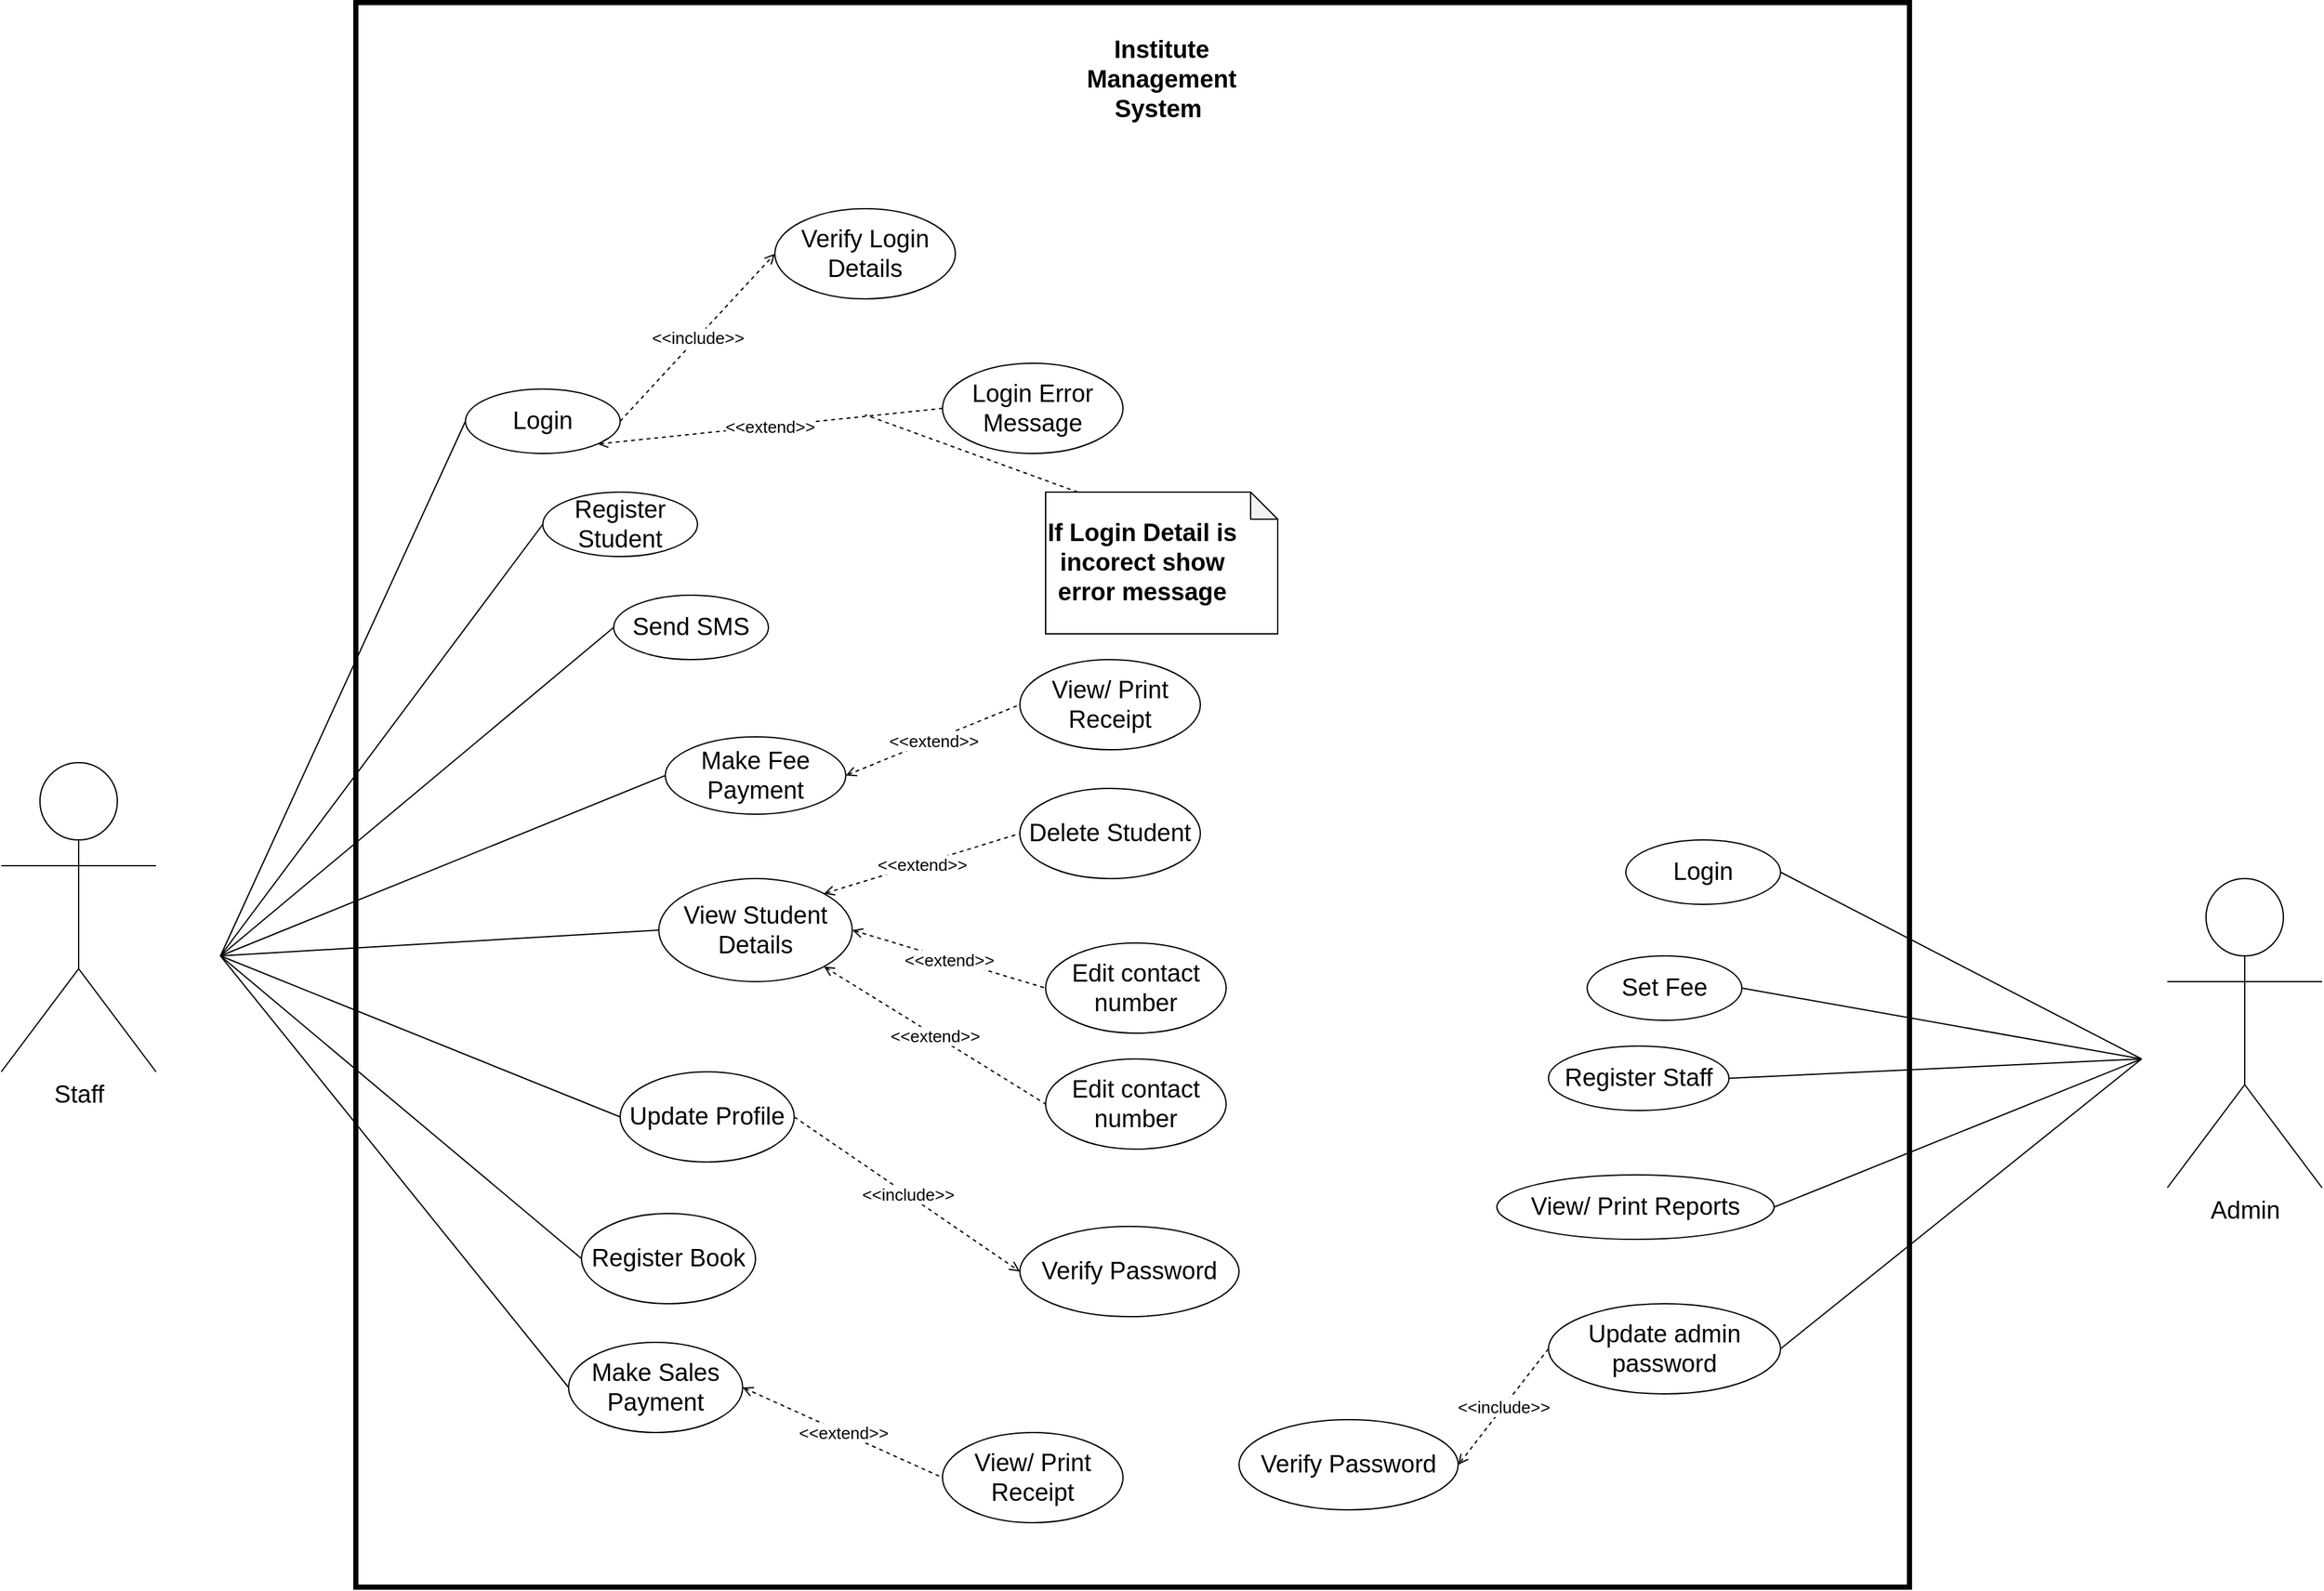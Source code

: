 <mxfile version="13.10.9" type="browser"><diagram id="mHRtKODX9TUVHRZE8CTt" name="Page-1"><mxGraphModel dx="2076" dy="2146" grid="1" gridSize="10" guides="1" tooltips="1" connect="1" arrows="1" fold="1" page="1" pageScale="1" pageWidth="850" pageHeight="1100" math="0" shadow="0"><root><mxCell id="0"/><mxCell id="1" parent="0"/><mxCell id="7YDgDXr7O-cKCUIcfBvk-2" value="" style="rounded=0;whiteSpace=wrap;html=1;labelBorderColor=#000000;strokeWidth=4;" vertex="1" parent="1"><mxGeometry x="315" y="-100" width="1205" height="1230" as="geometry"/></mxCell><mxCell id="7YDgDXr7O-cKCUIcfBvk-3" value="Institute Management System&amp;nbsp;" style="text;html=1;strokeColor=none;fillColor=none;align=center;verticalAlign=middle;whiteSpace=wrap;rounded=0;fontSize=19;fontStyle=1" vertex="1" parent="1"><mxGeometry x="920" y="-50" width="40" height="20" as="geometry"/></mxCell><mxCell id="7YDgDXr7O-cKCUIcfBvk-4" value="Login" style="ellipse;whiteSpace=wrap;html=1;fontSize=19;" vertex="1" parent="1"><mxGeometry x="400" y="200" width="120" height="50" as="geometry"/></mxCell><mxCell id="7YDgDXr7O-cKCUIcfBvk-8" value="Send SMS" style="ellipse;whiteSpace=wrap;html=1;fontSize=19;" vertex="1" parent="1"><mxGeometry x="515" y="360" width="120" height="50" as="geometry"/></mxCell><mxCell id="7YDgDXr7O-cKCUIcfBvk-9" value="Make Fee Payment" style="ellipse;whiteSpace=wrap;html=1;fontSize=19;" vertex="1" parent="1"><mxGeometry x="555" y="470" width="140" height="60" as="geometry"/></mxCell><mxCell id="7YDgDXr7O-cKCUIcfBvk-12" value="View Student Details" style="ellipse;whiteSpace=wrap;html=1;fontSize=19;" vertex="1" parent="1"><mxGeometry x="550" y="580" width="150" height="80" as="geometry"/></mxCell><mxCell id="7YDgDXr7O-cKCUIcfBvk-13" value="Register Student" style="ellipse;whiteSpace=wrap;html=1;fontSize=19;" vertex="1" parent="1"><mxGeometry x="460" y="280" width="120" height="50" as="geometry"/></mxCell><mxCell id="7YDgDXr7O-cKCUIcfBvk-14" value="Update Profile" style="ellipse;whiteSpace=wrap;html=1;fontSize=19;" vertex="1" parent="1"><mxGeometry x="520" y="730" width="135" height="70" as="geometry"/></mxCell><mxCell id="7YDgDXr7O-cKCUIcfBvk-15" value="Register Book" style="ellipse;whiteSpace=wrap;html=1;fontSize=19;" vertex="1" parent="1"><mxGeometry x="490" y="840" width="135" height="70" as="geometry"/></mxCell><mxCell id="7YDgDXr7O-cKCUIcfBvk-17" value="Make Sales Payment" style="ellipse;whiteSpace=wrap;html=1;fontSize=19;" vertex="1" parent="1"><mxGeometry x="480" y="940" width="135" height="70" as="geometry"/></mxCell><mxCell id="7YDgDXr7O-cKCUIcfBvk-18" value="Login" style="ellipse;whiteSpace=wrap;html=1;fontSize=19;" vertex="1" parent="1"><mxGeometry x="1300" y="550" width="120" height="50" as="geometry"/></mxCell><mxCell id="7YDgDXr7O-cKCUIcfBvk-19" value="Set Fee" style="ellipse;whiteSpace=wrap;html=1;fontSize=19;" vertex="1" parent="1"><mxGeometry x="1270" y="640" width="120" height="50" as="geometry"/></mxCell><mxCell id="7YDgDXr7O-cKCUIcfBvk-20" value="Register Staff" style="ellipse;whiteSpace=wrap;html=1;fontSize=19;" vertex="1" parent="1"><mxGeometry x="1240" y="710" width="140" height="50" as="geometry"/></mxCell><mxCell id="7YDgDXr7O-cKCUIcfBvk-21" value="View/ Print Reports" style="ellipse;whiteSpace=wrap;html=1;fontSize=19;" vertex="1" parent="1"><mxGeometry x="1200" y="810" width="215" height="50" as="geometry"/></mxCell><mxCell id="7YDgDXr7O-cKCUIcfBvk-27" style="rounded=0;orthogonalLoop=1;jettySize=auto;html=1;entryX=0;entryY=0.5;entryDx=0;entryDy=0;fontSize=19;endArrow=none;endFill=0;" edge="1" parent="1" target="7YDgDXr7O-cKCUIcfBvk-4"><mxGeometry relative="1" as="geometry"><mxPoint x="210" y="640" as="sourcePoint"/></mxGeometry></mxCell><mxCell id="7YDgDXr7O-cKCUIcfBvk-22" value="Staff" style="shape=umlActor;verticalLabelPosition=bottom;verticalAlign=top;html=1;outlineConnect=0;fontSize=19;" vertex="1" parent="1"><mxGeometry x="40" y="490" width="120" height="240" as="geometry"/></mxCell><mxCell id="7YDgDXr7O-cKCUIcfBvk-24" value="Admin" style="shape=umlActor;verticalLabelPosition=bottom;verticalAlign=top;html=1;outlineConnect=0;fontSize=19;" vertex="1" parent="1"><mxGeometry x="1720" y="580" width="120" height="240" as="geometry"/></mxCell><mxCell id="7YDgDXr7O-cKCUIcfBvk-28" style="rounded=0;orthogonalLoop=1;jettySize=auto;html=1;fontSize=19;endArrow=none;endFill=0;entryX=0;entryY=0.5;entryDx=0;entryDy=0;" edge="1" parent="1" target="7YDgDXr7O-cKCUIcfBvk-13"><mxGeometry relative="1" as="geometry"><mxPoint x="210" y="640" as="sourcePoint"/><mxPoint x="425" y="365" as="targetPoint"/></mxGeometry></mxCell><mxCell id="7YDgDXr7O-cKCUIcfBvk-29" style="rounded=0;orthogonalLoop=1;jettySize=auto;html=1;fontSize=19;endArrow=none;endFill=0;entryX=0;entryY=0.5;entryDx=0;entryDy=0;" edge="1" parent="1" target="7YDgDXr7O-cKCUIcfBvk-8"><mxGeometry relative="1" as="geometry"><mxPoint x="210" y="640" as="sourcePoint"/><mxPoint x="470" y="315" as="targetPoint"/></mxGeometry></mxCell><mxCell id="7YDgDXr7O-cKCUIcfBvk-30" style="rounded=0;orthogonalLoop=1;jettySize=auto;html=1;fontSize=19;endArrow=none;endFill=0;entryX=0;entryY=0.5;entryDx=0;entryDy=0;" edge="1" parent="1" target="7YDgDXr7O-cKCUIcfBvk-9"><mxGeometry relative="1" as="geometry"><mxPoint x="210" y="640" as="sourcePoint"/><mxPoint x="525" y="395" as="targetPoint"/></mxGeometry></mxCell><mxCell id="7YDgDXr7O-cKCUIcfBvk-31" style="rounded=0;orthogonalLoop=1;jettySize=auto;html=1;fontSize=19;endArrow=none;endFill=0;entryX=0;entryY=0.5;entryDx=0;entryDy=0;" edge="1" parent="1" target="7YDgDXr7O-cKCUIcfBvk-12"><mxGeometry relative="1" as="geometry"><mxPoint x="210" y="640" as="sourcePoint"/><mxPoint x="555" y="490" as="targetPoint"/></mxGeometry></mxCell><mxCell id="7YDgDXr7O-cKCUIcfBvk-33" style="rounded=0;orthogonalLoop=1;jettySize=auto;html=1;fontSize=19;endArrow=none;endFill=0;entryX=0;entryY=0.5;entryDx=0;entryDy=0;" edge="1" parent="1" target="7YDgDXr7O-cKCUIcfBvk-14"><mxGeometry relative="1" as="geometry"><mxPoint x="210" y="640" as="sourcePoint"/><mxPoint x="550" y="675" as="targetPoint"/></mxGeometry></mxCell><mxCell id="7YDgDXr7O-cKCUIcfBvk-34" style="rounded=0;orthogonalLoop=1;jettySize=auto;html=1;fontSize=19;endArrow=none;endFill=0;entryX=0;entryY=0.5;entryDx=0;entryDy=0;" edge="1" parent="1" target="7YDgDXr7O-cKCUIcfBvk-15"><mxGeometry relative="1" as="geometry"><mxPoint x="210" y="640" as="sourcePoint"/><mxPoint x="530" y="775.0" as="targetPoint"/></mxGeometry></mxCell><mxCell id="7YDgDXr7O-cKCUIcfBvk-36" style="rounded=0;orthogonalLoop=1;jettySize=auto;html=1;fontSize=19;endArrow=none;endFill=0;entryX=0;entryY=0.5;entryDx=0;entryDy=0;" edge="1" parent="1" target="7YDgDXr7O-cKCUIcfBvk-17"><mxGeometry relative="1" as="geometry"><mxPoint x="210" y="640" as="sourcePoint"/><mxPoint x="470" y="955.0" as="targetPoint"/></mxGeometry></mxCell><mxCell id="7YDgDXr7O-cKCUIcfBvk-37" style="rounded=0;orthogonalLoop=1;jettySize=auto;html=1;fontSize=19;endArrow=none;endFill=0;exitX=1;exitY=0.5;exitDx=0;exitDy=0;" edge="1" parent="1" source="7YDgDXr7O-cKCUIcfBvk-18"><mxGeometry relative="1" as="geometry"><mxPoint x="1495" y="580" as="sourcePoint"/><mxPoint x="1700" y="720" as="targetPoint"/></mxGeometry></mxCell><mxCell id="7YDgDXr7O-cKCUIcfBvk-38" style="rounded=0;orthogonalLoop=1;jettySize=auto;html=1;fontSize=19;endArrow=none;endFill=0;exitX=1;exitY=0.5;exitDx=0;exitDy=0;" edge="1" parent="1" source="7YDgDXr7O-cKCUIcfBvk-19"><mxGeometry relative="1" as="geometry"><mxPoint x="1430" y="585" as="sourcePoint"/><mxPoint x="1700" y="720" as="targetPoint"/></mxGeometry></mxCell><mxCell id="7YDgDXr7O-cKCUIcfBvk-39" style="rounded=0;orthogonalLoop=1;jettySize=auto;html=1;fontSize=19;endArrow=none;endFill=0;exitX=1;exitY=0.5;exitDx=0;exitDy=0;" edge="1" parent="1" source="7YDgDXr7O-cKCUIcfBvk-20"><mxGeometry relative="1" as="geometry"><mxPoint x="1400" y="675" as="sourcePoint"/><mxPoint x="1700" y="720" as="targetPoint"/></mxGeometry></mxCell><mxCell id="7YDgDXr7O-cKCUIcfBvk-40" style="rounded=0;orthogonalLoop=1;jettySize=auto;html=1;fontSize=19;endArrow=none;endFill=0;exitX=1;exitY=0.5;exitDx=0;exitDy=0;" edge="1" parent="1" source="7YDgDXr7O-cKCUIcfBvk-21"><mxGeometry relative="1" as="geometry"><mxPoint x="1390" y="745.0" as="sourcePoint"/><mxPoint x="1700" y="720" as="targetPoint"/></mxGeometry></mxCell><mxCell id="7YDgDXr7O-cKCUIcfBvk-41" style="edgeStyle=none;rounded=0;orthogonalLoop=1;jettySize=auto;html=1;exitX=0.25;exitY=1;exitDx=0;exitDy=0;endArrow=none;endFill=0;fontSize=19;" edge="1" parent="1" source="7YDgDXr7O-cKCUIcfBvk-3" target="7YDgDXr7O-cKCUIcfBvk-3"><mxGeometry relative="1" as="geometry"/></mxCell><mxCell id="7YDgDXr7O-cKCUIcfBvk-44" value="Verify Login Details" style="ellipse;whiteSpace=wrap;html=1;fontSize=19;" vertex="1" parent="1"><mxGeometry x="640" y="60" width="140" height="70" as="geometry"/></mxCell><mxCell id="7YDgDXr7O-cKCUIcfBvk-51" value="" style="endArrow=open;html=1;dashed=1;fontSize=19;entryX=0;entryY=0.5;entryDx=0;entryDy=0;exitX=1;exitY=0.5;exitDx=0;exitDy=0;endFill=0;" edge="1" parent="1" source="7YDgDXr7O-cKCUIcfBvk-4" target="7YDgDXr7O-cKCUIcfBvk-44"><mxGeometry relative="1" as="geometry"><mxPoint x="590" y="200" as="sourcePoint"/><mxPoint x="690" y="200" as="targetPoint"/></mxGeometry></mxCell><mxCell id="7YDgDXr7O-cKCUIcfBvk-52" value="&amp;lt;&amp;lt;include&amp;gt;&amp;gt;" style="edgeLabel;resizable=0;html=1;align=center;verticalAlign=middle;fontSize=13;" connectable="0" vertex="1" parent="7YDgDXr7O-cKCUIcfBvk-51"><mxGeometry relative="1" as="geometry"/></mxCell><mxCell id="7YDgDXr7O-cKCUIcfBvk-53" value="Login Error Message" style="ellipse;whiteSpace=wrap;html=1;fontSize=19;" vertex="1" parent="1"><mxGeometry x="770" y="180" width="140" height="70" as="geometry"/></mxCell><mxCell id="7YDgDXr7O-cKCUIcfBvk-54" value="" style="endArrow=none;html=1;dashed=1;fontSize=19;entryX=0;entryY=0.5;entryDx=0;entryDy=0;exitX=1;exitY=1;exitDx=0;exitDy=0;endFill=0;startArrow=open;startFill=0;" edge="1" parent="1" source="7YDgDXr7O-cKCUIcfBvk-4" target="7YDgDXr7O-cKCUIcfBvk-53"><mxGeometry relative="1" as="geometry"><mxPoint x="595" y="360" as="sourcePoint"/><mxPoint x="815" y="290" as="targetPoint"/></mxGeometry></mxCell><mxCell id="7YDgDXr7O-cKCUIcfBvk-55" value="&amp;lt;&amp;lt;extend&amp;gt;&amp;gt;" style="edgeLabel;resizable=0;html=1;align=center;verticalAlign=middle;fontSize=13;" connectable="0" vertex="1" parent="7YDgDXr7O-cKCUIcfBvk-54"><mxGeometry relative="1" as="geometry"/></mxCell><mxCell id="7YDgDXr7O-cKCUIcfBvk-56" value="View/ Print Receipt" style="ellipse;whiteSpace=wrap;html=1;fontSize=19;" vertex="1" parent="1"><mxGeometry x="830" y="410" width="140" height="70" as="geometry"/></mxCell><mxCell id="7YDgDXr7O-cKCUIcfBvk-57" value="" style="endArrow=none;html=1;dashed=1;fontSize=19;entryX=0;entryY=0.5;entryDx=0;entryDy=0;exitX=1;exitY=0.5;exitDx=0;exitDy=0;endFill=0;startArrow=open;startFill=0;" edge="1" target="7YDgDXr7O-cKCUIcfBvk-56" parent="1" source="7YDgDXr7O-cKCUIcfBvk-9"><mxGeometry relative="1" as="geometry"><mxPoint x="512.677" y="252.573" as="sourcePoint"/><mxPoint x="825" y="300" as="targetPoint"/></mxGeometry></mxCell><mxCell id="7YDgDXr7O-cKCUIcfBvk-58" value="&amp;lt;&amp;lt;extend&amp;gt;&amp;gt;" style="edgeLabel;resizable=0;html=1;align=center;verticalAlign=middle;fontSize=13;" connectable="0" vertex="1" parent="7YDgDXr7O-cKCUIcfBvk-57"><mxGeometry relative="1" as="geometry"/></mxCell><mxCell id="7YDgDXr7O-cKCUIcfBvk-59" value="" style="endArrow=none;html=1;dashed=1;fontSize=19;entryX=0;entryY=0.5;entryDx=0;entryDy=0;endFill=0;startArrow=open;startFill=0;" edge="1" target="7YDgDXr7O-cKCUIcfBvk-61" parent="1"><mxGeometry relative="1" as="geometry"><mxPoint x="700" y="620" as="sourcePoint"/><mxPoint x="832.5" y="420" as="targetPoint"/></mxGeometry></mxCell><mxCell id="7YDgDXr7O-cKCUIcfBvk-60" value="&amp;lt;&amp;lt;extend&amp;gt;&amp;gt;" style="edgeLabel;resizable=0;html=1;align=center;verticalAlign=middle;fontSize=13;" connectable="0" vertex="1" parent="7YDgDXr7O-cKCUIcfBvk-59"><mxGeometry relative="1" as="geometry"/></mxCell><mxCell id="7YDgDXr7O-cKCUIcfBvk-61" value="Edit contact number" style="ellipse;whiteSpace=wrap;html=1;fontSize=19;" vertex="1" parent="1"><mxGeometry x="850" y="630" width="140" height="70" as="geometry"/></mxCell><mxCell id="7YDgDXr7O-cKCUIcfBvk-62" value="Delete Student" style="ellipse;whiteSpace=wrap;html=1;fontSize=19;" vertex="1" parent="1"><mxGeometry x="830" y="510" width="140" height="70" as="geometry"/></mxCell><mxCell id="7YDgDXr7O-cKCUIcfBvk-63" value="" style="endArrow=none;html=1;dashed=1;fontSize=19;entryX=0;entryY=0.5;entryDx=0;entryDy=0;endFill=0;startArrow=open;startFill=0;exitX=1;exitY=0;exitDx=0;exitDy=0;" edge="1" target="7YDgDXr7O-cKCUIcfBvk-62" parent="1" source="7YDgDXr7O-cKCUIcfBvk-12"><mxGeometry relative="1" as="geometry"><mxPoint x="700" y="620" as="sourcePoint"/><mxPoint x="842.5" y="300" as="targetPoint"/></mxGeometry></mxCell><mxCell id="7YDgDXr7O-cKCUIcfBvk-64" value="&amp;lt;&amp;lt;extend&amp;gt;&amp;gt;" style="edgeLabel;resizable=0;html=1;align=center;verticalAlign=middle;fontSize=13;" connectable="0" vertex="1" parent="7YDgDXr7O-cKCUIcfBvk-63"><mxGeometry relative="1" as="geometry"/></mxCell><mxCell id="7YDgDXr7O-cKCUIcfBvk-66" value="View/ Print Receipt" style="ellipse;whiteSpace=wrap;html=1;fontSize=19;" vertex="1" parent="1"><mxGeometry x="770" y="1010" width="140" height="70" as="geometry"/></mxCell><mxCell id="7YDgDXr7O-cKCUIcfBvk-67" value="" style="endArrow=none;html=1;dashed=1;fontSize=19;entryX=0;entryY=0.5;entryDx=0;entryDy=0;exitX=1;exitY=0.5;exitDx=0;exitDy=0;endFill=0;startArrow=open;startFill=0;" edge="1" target="7YDgDXr7O-cKCUIcfBvk-66" parent="1" source="7YDgDXr7O-cKCUIcfBvk-17"><mxGeometry relative="1" as="geometry"><mxPoint x="635" y="975" as="sourcePoint"/><mxPoint x="785" y="780" as="targetPoint"/></mxGeometry></mxCell><mxCell id="7YDgDXr7O-cKCUIcfBvk-68" value="&amp;lt;&amp;lt;extend&amp;gt;&amp;gt;" style="edgeLabel;resizable=0;html=1;align=center;verticalAlign=middle;fontSize=13;" connectable="0" vertex="1" parent="7YDgDXr7O-cKCUIcfBvk-67"><mxGeometry relative="1" as="geometry"/></mxCell><mxCell id="7YDgDXr7O-cKCUIcfBvk-69" value="" style="endArrow=none;html=1;dashed=1;fontSize=19;entryX=0;entryY=0.5;entryDx=0;entryDy=0;endFill=0;startArrow=open;startFill=0;exitX=1;exitY=1;exitDx=0;exitDy=0;" edge="1" target="7YDgDXr7O-cKCUIcfBvk-71" parent="1" source="7YDgDXr7O-cKCUIcfBvk-12"><mxGeometry relative="1" as="geometry"><mxPoint x="700" y="710" as="sourcePoint"/><mxPoint x="832.5" y="510" as="targetPoint"/></mxGeometry></mxCell><mxCell id="7YDgDXr7O-cKCUIcfBvk-70" value="&amp;lt;&amp;lt;extend&amp;gt;&amp;gt;" style="edgeLabel;resizable=0;html=1;align=center;verticalAlign=middle;fontSize=13;" connectable="0" vertex="1" parent="7YDgDXr7O-cKCUIcfBvk-69"><mxGeometry relative="1" as="geometry"/></mxCell><mxCell id="7YDgDXr7O-cKCUIcfBvk-71" value="Edit contact number" style="ellipse;whiteSpace=wrap;html=1;fontSize=19;" vertex="1" parent="1"><mxGeometry x="850" y="720" width="140" height="70" as="geometry"/></mxCell><mxCell id="7YDgDXr7O-cKCUIcfBvk-72" value="Verify Password" style="ellipse;whiteSpace=wrap;html=1;fontSize=19;" vertex="1" parent="1"><mxGeometry x="830" y="850" width="170" height="70" as="geometry"/></mxCell><mxCell id="7YDgDXr7O-cKCUIcfBvk-73" value="" style="endArrow=open;html=1;dashed=1;fontSize=19;entryX=0;entryY=0.5;entryDx=0;entryDy=0;exitX=1;exitY=0.5;exitDx=0;exitDy=0;endFill=0;" edge="1" target="7YDgDXr7O-cKCUIcfBvk-72" parent="1" source="7YDgDXr7O-cKCUIcfBvk-14"><mxGeometry relative="1" as="geometry"><mxPoint x="720" y="985" as="sourcePoint"/><mxPoint x="890" y="960" as="targetPoint"/></mxGeometry></mxCell><mxCell id="7YDgDXr7O-cKCUIcfBvk-74" value="&amp;lt;&amp;lt;include&amp;gt;&amp;gt;" style="edgeLabel;resizable=0;html=1;align=center;verticalAlign=middle;fontSize=13;" connectable="0" vertex="1" parent="7YDgDXr7O-cKCUIcfBvk-73"><mxGeometry relative="1" as="geometry"/></mxCell><mxCell id="7YDgDXr7O-cKCUIcfBvk-75" value="" style="shape=note;whiteSpace=wrap;html=1;backgroundOutline=1;darkOpacity=0.05;fontSize=13;size=21;" vertex="1" parent="1"><mxGeometry x="850" y="280" width="180" height="110" as="geometry"/></mxCell><mxCell id="7YDgDXr7O-cKCUIcfBvk-76" value="" style="endArrow=none;dashed=1;html=1;fontSize=13;exitX=0;exitY=0;exitDx=25;exitDy=0;exitPerimeter=0;" edge="1" parent="1" source="7YDgDXr7O-cKCUIcfBvk-75"><mxGeometry width="50" height="50" relative="1" as="geometry"><mxPoint x="690" y="280" as="sourcePoint"/><mxPoint x="710" y="220" as="targetPoint"/></mxGeometry></mxCell><mxCell id="7YDgDXr7O-cKCUIcfBvk-77" value="If Login Detail is incorect show error message" style="text;html=1;strokeColor=none;fillColor=none;align=center;verticalAlign=middle;whiteSpace=wrap;rounded=0;fontSize=19;fontStyle=1" vertex="1" parent="1"><mxGeometry x="850" y="300" width="150" height="70" as="geometry"/></mxCell><mxCell id="7YDgDXr7O-cKCUIcfBvk-78" value="Update admin password" style="ellipse;whiteSpace=wrap;html=1;fontSize=19;" vertex="1" parent="1"><mxGeometry x="1240" y="910" width="180" height="70" as="geometry"/></mxCell><mxCell id="7YDgDXr7O-cKCUIcfBvk-79" value="" style="endArrow=open;html=1;dashed=1;fontSize=19;entryX=1;entryY=0.5;entryDx=0;entryDy=0;exitX=0;exitY=0.5;exitDx=0;exitDy=0;endFill=0;" edge="1" source="7YDgDXr7O-cKCUIcfBvk-78" target="7YDgDXr7O-cKCUIcfBvk-81" parent="1"><mxGeometry relative="1" as="geometry"><mxPoint x="1160" y="1045" as="sourcePoint"/><mxPoint x="1330" y="1020" as="targetPoint"/></mxGeometry></mxCell><mxCell id="7YDgDXr7O-cKCUIcfBvk-80" value="&amp;lt;&amp;lt;include&amp;gt;&amp;gt;" style="edgeLabel;resizable=0;html=1;align=center;verticalAlign=middle;fontSize=13;" connectable="0" vertex="1" parent="7YDgDXr7O-cKCUIcfBvk-79"><mxGeometry relative="1" as="geometry"/></mxCell><mxCell id="7YDgDXr7O-cKCUIcfBvk-81" value="Verify Password" style="ellipse;whiteSpace=wrap;html=1;fontSize=19;" vertex="1" parent="1"><mxGeometry x="1000" y="1000" width="170" height="70" as="geometry"/></mxCell><mxCell id="7YDgDXr7O-cKCUIcfBvk-83" style="rounded=0;orthogonalLoop=1;jettySize=auto;html=1;fontSize=19;endArrow=none;endFill=0;exitX=1;exitY=0.5;exitDx=0;exitDy=0;" edge="1" parent="1" source="7YDgDXr7O-cKCUIcfBvk-78"><mxGeometry relative="1" as="geometry"><mxPoint x="1425" y="845" as="sourcePoint"/><mxPoint x="1700" y="720" as="targetPoint"/></mxGeometry></mxCell></root></mxGraphModel></diagram></mxfile>